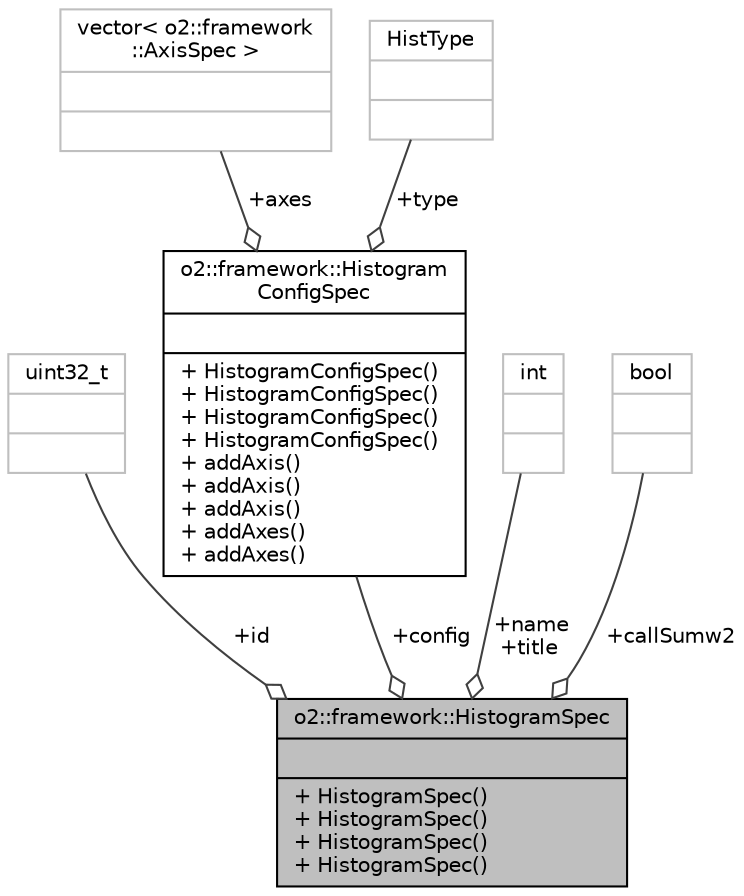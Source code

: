 digraph "o2::framework::HistogramSpec"
{
 // INTERACTIVE_SVG=YES
  bgcolor="transparent";
  edge [fontname="Helvetica",fontsize="10",labelfontname="Helvetica",labelfontsize="10"];
  node [fontname="Helvetica",fontsize="10",shape=record];
  Node1 [label="{o2::framework::HistogramSpec\n||+ HistogramSpec()\l+ HistogramSpec()\l+ HistogramSpec()\l+ HistogramSpec()\l}",height=0.2,width=0.4,color="black", fillcolor="grey75", style="filled", fontcolor="black"];
  Node2 -> Node1 [color="grey25",fontsize="10",style="solid",label=" +id" ,arrowhead="odiamond",fontname="Helvetica"];
  Node2 [label="{uint32_t\n||}",height=0.2,width=0.4,color="grey75"];
  Node3 -> Node1 [color="grey25",fontsize="10",style="solid",label=" +config" ,arrowhead="odiamond",fontname="Helvetica"];
  Node3 [label="{o2::framework::Histogram\lConfigSpec\n||+ HistogramConfigSpec()\l+ HistogramConfigSpec()\l+ HistogramConfigSpec()\l+ HistogramConfigSpec()\l+ addAxis()\l+ addAxis()\l+ addAxis()\l+ addAxes()\l+ addAxes()\l}",height=0.2,width=0.4,color="black",URL="$d0/d70/structo2_1_1framework_1_1HistogramConfigSpec.html"];
  Node4 -> Node3 [color="grey25",fontsize="10",style="solid",label=" +axes" ,arrowhead="odiamond",fontname="Helvetica"];
  Node4 [label="{vector\< o2::framework\l::AxisSpec \>\n||}",height=0.2,width=0.4,color="grey75"];
  Node5 -> Node3 [color="grey25",fontsize="10",style="solid",label=" +type" ,arrowhead="odiamond",fontname="Helvetica"];
  Node5 [label="{HistType\n||}",height=0.2,width=0.4,color="grey75"];
  Node6 -> Node1 [color="grey25",fontsize="10",style="solid",label=" +name\n+title" ,arrowhead="odiamond",fontname="Helvetica"];
  Node6 [label="{int\n||}",height=0.2,width=0.4,color="grey75"];
  Node7 -> Node1 [color="grey25",fontsize="10",style="solid",label=" +callSumw2" ,arrowhead="odiamond",fontname="Helvetica"];
  Node7 [label="{bool\n||}",height=0.2,width=0.4,color="grey75"];
}
